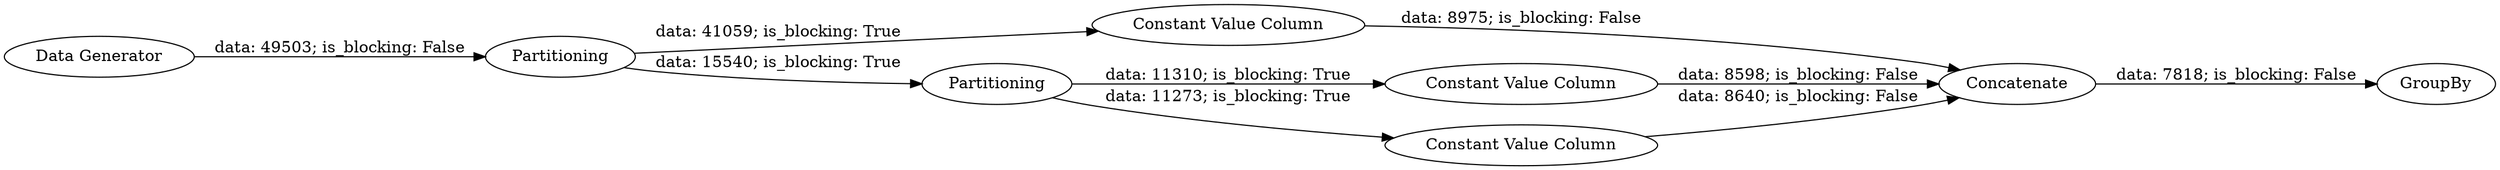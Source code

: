 digraph {
	"-1310862509641190556_2" [label=Partitioning]
	"-1310862509641190556_5" [label="Constant Value Column"]
	"-1310862509641190556_4" [label="Constant Value Column"]
	"-1310862509641190556_6" [label="Constant Value Column"]
	"-1310862509641190556_7" [label=Concatenate]
	"-1310862509641190556_3" [label=Partitioning]
	"-1310862509641190556_8" [label=GroupBy]
	"-1310862509641190556_1" [label="Data Generator"]
	"-1310862509641190556_3" -> "-1310862509641190556_6" [label="data: 11273; is_blocking: True"]
	"-1310862509641190556_6" -> "-1310862509641190556_7" [label="data: 8640; is_blocking: False"]
	"-1310862509641190556_4" -> "-1310862509641190556_7" [label="data: 8975; is_blocking: False"]
	"-1310862509641190556_1" -> "-1310862509641190556_2" [label="data: 49503; is_blocking: False"]
	"-1310862509641190556_7" -> "-1310862509641190556_8" [label="data: 7818; is_blocking: False"]
	"-1310862509641190556_2" -> "-1310862509641190556_3" [label="data: 15540; is_blocking: True"]
	"-1310862509641190556_2" -> "-1310862509641190556_4" [label="data: 41059; is_blocking: True"]
	"-1310862509641190556_3" -> "-1310862509641190556_5" [label="data: 11310; is_blocking: True"]
	"-1310862509641190556_5" -> "-1310862509641190556_7" [label="data: 8598; is_blocking: False"]
	rankdir=LR
}

